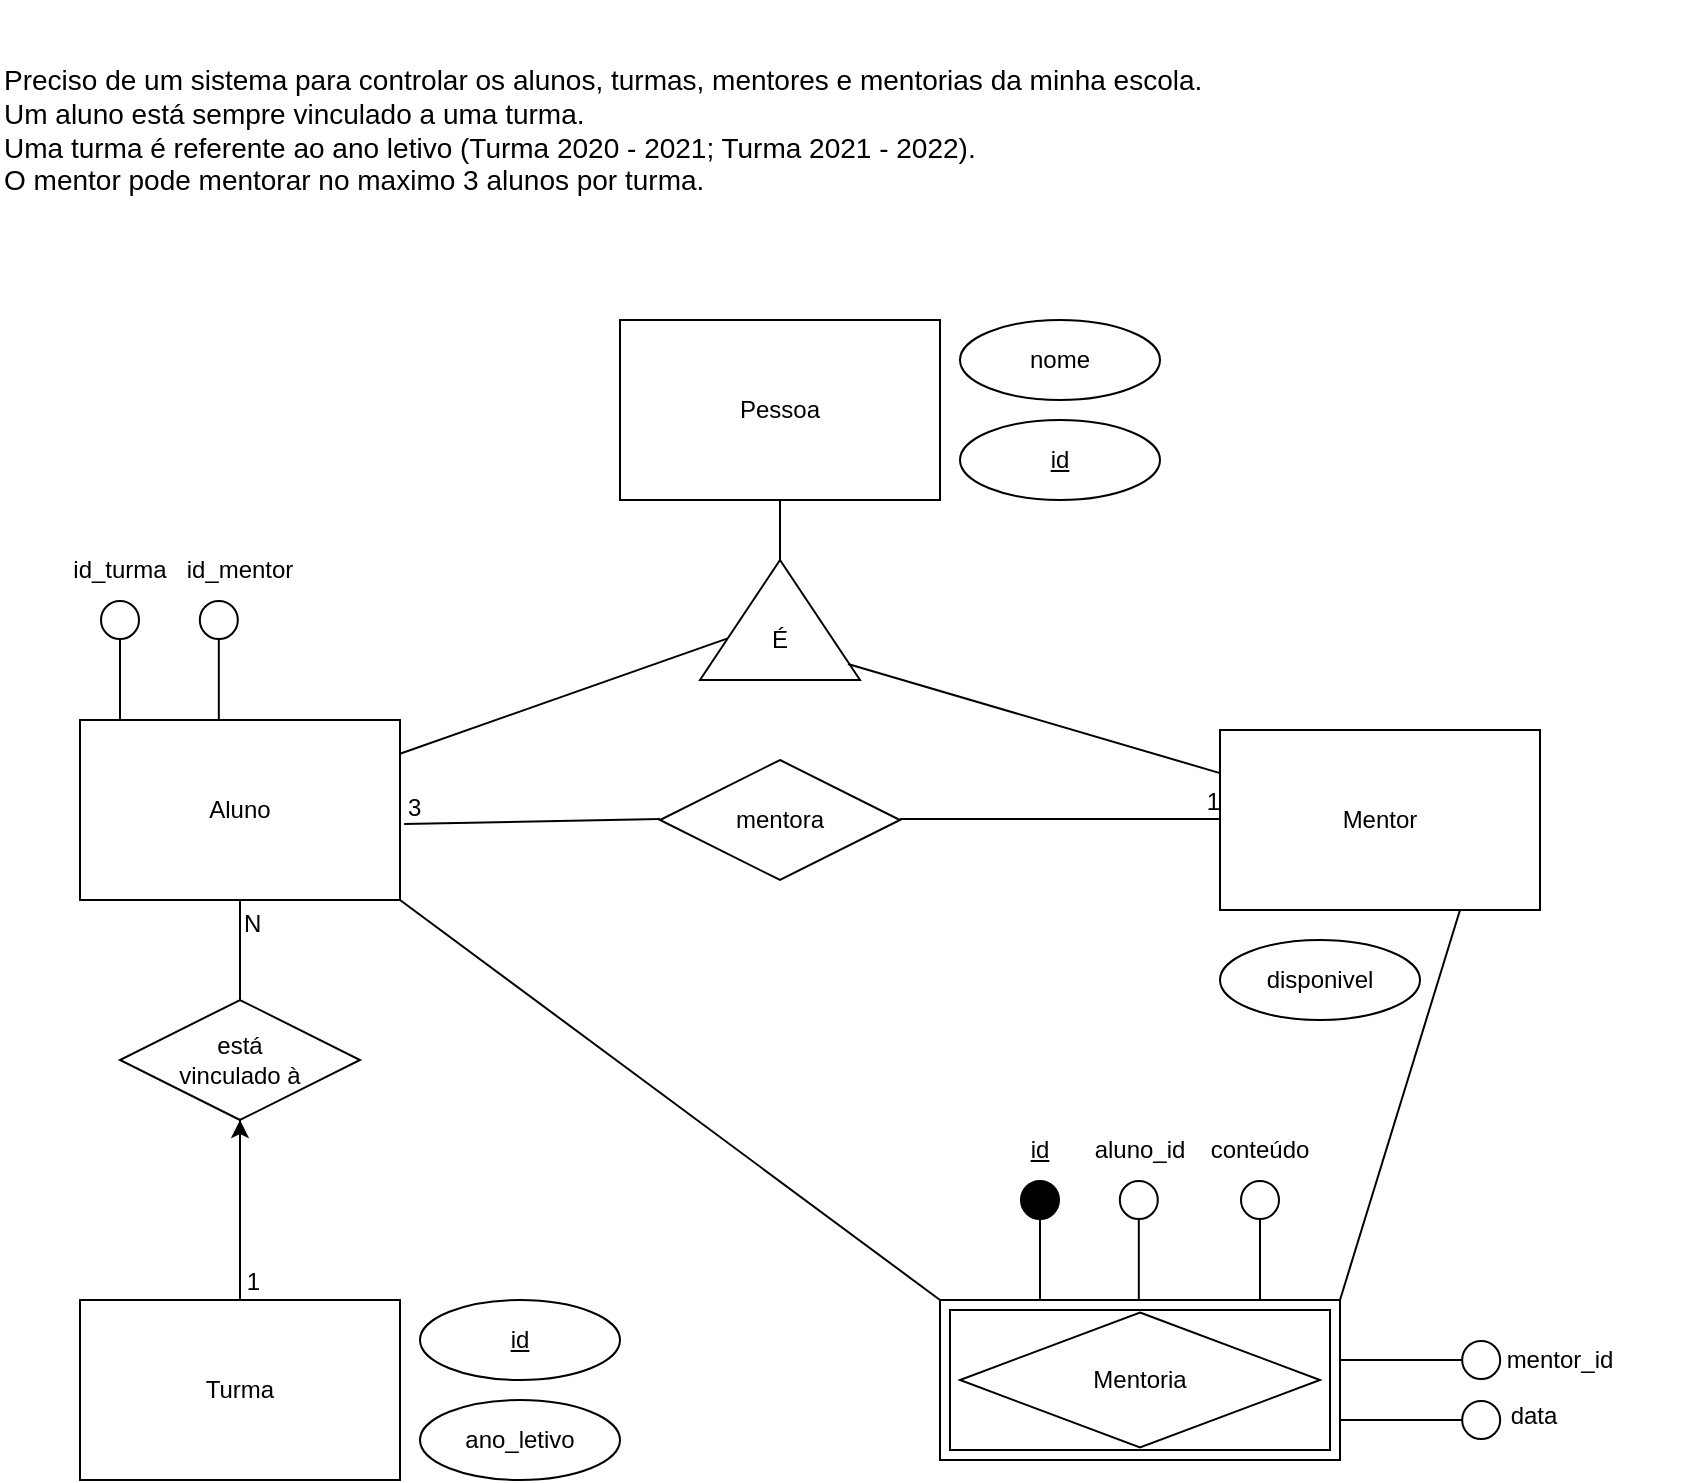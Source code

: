 <mxfile version="14.5.3" type="github">
  <diagram id="DFs7KdWJiQCUr092RV4H" name="Page-2">
    <mxGraphModel dx="1355" dy="806" grid="1" gridSize="10" guides="1" tooltips="1" connect="1" arrows="1" fold="1" page="1" pageScale="1" pageWidth="827" pageHeight="1169" math="0" shadow="0">
      <root>
        <mxCell id="0" />
        <mxCell id="1" parent="0" />
        <mxCell id="7G_TEaezDR4oQah2ZB9g-10" value="" style="rhombus;whiteSpace=wrap;html=1;" vertex="1" parent="1">
          <mxGeometry x="900" y="786.25" width="180" height="67.5" as="geometry" />
        </mxCell>
        <mxCell id="Z3gJZl96Js9K3rxOOWTj-28" value="Mentoria" style="shape=ext;margin=3;double=1;whiteSpace=wrap;html=1;align=center;fillColor=none;" parent="1" vertex="1">
          <mxGeometry x="890" y="780" width="200" height="80" as="geometry" />
        </mxCell>
        <mxCell id="Z3gJZl96Js9K3rxOOWTj-1" value="&lt;div&gt;Aluno&lt;/div&gt;" style="whiteSpace=wrap;html=1;align=center;" parent="1" vertex="1">
          <mxGeometry x="460" y="490" width="160" height="90" as="geometry" />
        </mxCell>
        <mxCell id="Z3gJZl96Js9K3rxOOWTj-2" value="Mentor" style="whiteSpace=wrap;html=1;align=center;" parent="1" vertex="1">
          <mxGeometry x="1030" y="495" width="160" height="90" as="geometry" />
        </mxCell>
        <mxCell id="Z3gJZl96Js9K3rxOOWTj-3" value="" style="edgeStyle=orthogonalEdgeStyle;rounded=0;orthogonalLoop=1;jettySize=auto;html=1;" parent="1" source="Z3gJZl96Js9K3rxOOWTj-4" target="Z3gJZl96Js9K3rxOOWTj-5" edge="1">
          <mxGeometry relative="1" as="geometry" />
        </mxCell>
        <mxCell id="Z3gJZl96Js9K3rxOOWTj-4" value="Turma" style="whiteSpace=wrap;html=1;align=center;" parent="1" vertex="1">
          <mxGeometry x="460" y="780" width="160" height="90" as="geometry" />
        </mxCell>
        <mxCell id="Z3gJZl96Js9K3rxOOWTj-5" value="&lt;div&gt;está &lt;br&gt;&lt;/div&gt;&lt;div&gt;vinculado à&lt;/div&gt;" style="shape=rhombus;perimeter=rhombusPerimeter;whiteSpace=wrap;html=1;align=center;fillColor=#FFFFFF;direction=west;" parent="1" vertex="1">
          <mxGeometry x="480" y="630" width="120" height="60" as="geometry" />
        </mxCell>
        <mxCell id="Z3gJZl96Js9K3rxOOWTj-6" value="" style="endArrow=none;html=1;rounded=0;startArrow=none;startFill=0;endFill=0;" parent="1" source="Z3gJZl96Js9K3rxOOWTj-5" target="Z3gJZl96Js9K3rxOOWTj-4" edge="1">
          <mxGeometry relative="1" as="geometry">
            <mxPoint x="540" y="220" as="sourcePoint" />
            <mxPoint x="730" y="220" as="targetPoint" />
            <Array as="points">
              <mxPoint x="540" y="720" />
            </Array>
          </mxGeometry>
        </mxCell>
        <mxCell id="Z3gJZl96Js9K3rxOOWTj-7" value="1" style="resizable=0;html=1;align=right;verticalAlign=bottom;" parent="Z3gJZl96Js9K3rxOOWTj-6" connectable="0" vertex="1">
          <mxGeometry x="1" relative="1" as="geometry">
            <mxPoint x="10" y="-0.34" as="offset" />
          </mxGeometry>
        </mxCell>
        <mxCell id="Z3gJZl96Js9K3rxOOWTj-8" value="" style="endArrow=none;html=1;rounded=0;entryX=0.5;entryY=1;entryDx=0;entryDy=0;" parent="1" source="Z3gJZl96Js9K3rxOOWTj-1" target="Z3gJZl96Js9K3rxOOWTj-5" edge="1">
          <mxGeometry relative="1" as="geometry">
            <mxPoint x="730" y="490" as="sourcePoint" />
            <mxPoint x="890" y="490" as="targetPoint" />
          </mxGeometry>
        </mxCell>
        <mxCell id="Z3gJZl96Js9K3rxOOWTj-9" value="N" style="resizable=0;html=1;align=left;verticalAlign=bottom;" parent="Z3gJZl96Js9K3rxOOWTj-8" connectable="0" vertex="1">
          <mxGeometry x="-1" relative="1" as="geometry">
            <mxPoint y="20" as="offset" />
          </mxGeometry>
        </mxCell>
        <mxCell id="Z3gJZl96Js9K3rxOOWTj-10" value="mentora" style="shape=rhombus;perimeter=rhombusPerimeter;whiteSpace=wrap;html=1;align=center;fillColor=#FFFFFF;" parent="1" vertex="1">
          <mxGeometry x="750" y="510" width="120" height="60" as="geometry" />
        </mxCell>
        <mxCell id="Z3gJZl96Js9K3rxOOWTj-11" value="" style="endArrow=none;html=1;rounded=0;" parent="1" edge="1">
          <mxGeometry relative="1" as="geometry">
            <mxPoint x="870" y="539.5" as="sourcePoint" />
            <mxPoint x="1030" y="539.5" as="targetPoint" />
          </mxGeometry>
        </mxCell>
        <mxCell id="Z3gJZl96Js9K3rxOOWTj-12" value="1" style="resizable=0;html=1;align=right;verticalAlign=bottom;" parent="Z3gJZl96Js9K3rxOOWTj-11" connectable="0" vertex="1">
          <mxGeometry x="1" relative="1" as="geometry" />
        </mxCell>
        <mxCell id="Z3gJZl96Js9K3rxOOWTj-13" value="" style="endArrow=none;html=1;rounded=0;exitX=1.013;exitY=0.578;exitDx=0;exitDy=0;exitPerimeter=0;" parent="1" source="Z3gJZl96Js9K3rxOOWTj-1" edge="1">
          <mxGeometry relative="1" as="geometry">
            <mxPoint x="624" y="539.5" as="sourcePoint" />
            <mxPoint x="750" y="539.5" as="targetPoint" />
          </mxGeometry>
        </mxCell>
        <mxCell id="Z3gJZl96Js9K3rxOOWTj-14" value="3" style="resizable=0;html=1;align=left;verticalAlign=bottom;" parent="Z3gJZl96Js9K3rxOOWTj-13" connectable="0" vertex="1">
          <mxGeometry x="-1" relative="1" as="geometry" />
        </mxCell>
        <mxCell id="Z3gJZl96Js9K3rxOOWTj-15" value="" style="resizable=0;html=1;align=right;verticalAlign=bottom;" parent="Z3gJZl96Js9K3rxOOWTj-13" connectable="0" vertex="1">
          <mxGeometry x="1" relative="1" as="geometry" />
        </mxCell>
        <mxCell id="Z3gJZl96Js9K3rxOOWTj-16" value="&lt;u&gt;id&lt;/u&gt;" style="ellipse;whiteSpace=wrap;html=1;align=center;fillColor=#FFFFFF;" parent="1" vertex="1">
          <mxGeometry x="630" y="780" width="100" height="40" as="geometry" />
        </mxCell>
        <mxCell id="Z3gJZl96Js9K3rxOOWTj-17" value="ano_letivo" style="ellipse;whiteSpace=wrap;html=1;align=center;fillColor=#FFFFFF;" parent="1" vertex="1">
          <mxGeometry x="630" y="830" width="100" height="40" as="geometry" />
        </mxCell>
        <mxCell id="Z3gJZl96Js9K3rxOOWTj-18" value="&lt;u&gt;id&lt;/u&gt;" style="ellipse;whiteSpace=wrap;html=1;align=center;fillColor=#FFFFFF;" parent="1" vertex="1">
          <mxGeometry x="900" y="340" width="100" height="40" as="geometry" />
        </mxCell>
        <mxCell id="Z3gJZl96Js9K3rxOOWTj-19" value="nome" style="ellipse;whiteSpace=wrap;html=1;align=center;fillColor=#FFFFFF;" parent="1" vertex="1">
          <mxGeometry x="900" y="290" width="100" height="40" as="geometry" />
        </mxCell>
        <mxCell id="Z3gJZl96Js9K3rxOOWTj-20" value="disponivel" style="ellipse;whiteSpace=wrap;html=1;align=center;fillColor=#FFFFFF;" parent="1" vertex="1">
          <mxGeometry x="1030" y="600" width="100" height="40" as="geometry" />
        </mxCell>
        <mxCell id="Z3gJZl96Js9K3rxOOWTj-21" value="Pessoa" style="whiteSpace=wrap;html=1;align=center;" parent="1" vertex="1">
          <mxGeometry x="730" y="290" width="160" height="90" as="geometry" />
        </mxCell>
        <mxCell id="Z3gJZl96Js9K3rxOOWTj-22" value="" style="triangle;whiteSpace=wrap;html=1;fillColor=#FFFFFF;rotation=-90;" parent="1" vertex="1">
          <mxGeometry x="780" y="400" width="60" height="80" as="geometry" />
        </mxCell>
        <mxCell id="Z3gJZl96Js9K3rxOOWTj-23" value="&lt;div&gt;É&lt;/div&gt;" style="text;html=1;strokeColor=none;fillColor=none;align=center;verticalAlign=middle;whiteSpace=wrap;rounded=0;" parent="1" vertex="1">
          <mxGeometry x="790" y="440" width="40" height="20" as="geometry" />
        </mxCell>
        <mxCell id="Z3gJZl96Js9K3rxOOWTj-24" value="" style="endArrow=none;html=1;entryX=0.133;entryY=0.925;entryDx=0;entryDy=0;entryPerimeter=0;" parent="1" source="Z3gJZl96Js9K3rxOOWTj-2" target="Z3gJZl96Js9K3rxOOWTj-22" edge="1">
          <mxGeometry width="50" height="50" relative="1" as="geometry">
            <mxPoint x="790" y="530" as="sourcePoint" />
            <mxPoint x="840" y="480" as="targetPoint" />
          </mxGeometry>
        </mxCell>
        <mxCell id="Z3gJZl96Js9K3rxOOWTj-25" value="" style="endArrow=none;html=1;" parent="1" source="Z3gJZl96Js9K3rxOOWTj-22" target="Z3gJZl96Js9K3rxOOWTj-1" edge="1">
          <mxGeometry width="50" height="50" relative="1" as="geometry">
            <mxPoint x="650" y="370" as="sourcePoint" />
            <mxPoint x="700" y="510" as="targetPoint" />
          </mxGeometry>
        </mxCell>
        <mxCell id="Z3gJZl96Js9K3rxOOWTj-26" value="" style="endArrow=none;html=1;" parent="1" source="Z3gJZl96Js9K3rxOOWTj-22" target="Z3gJZl96Js9K3rxOOWTj-21" edge="1">
          <mxGeometry width="50" height="50" relative="1" as="geometry">
            <mxPoint x="860" y="450" as="sourcePoint" />
            <mxPoint x="910" y="400" as="targetPoint" />
          </mxGeometry>
        </mxCell>
        <mxCell id="Z3gJZl96Js9K3rxOOWTj-27" value="&lt;div style=&quot;font-size: 14px&quot;&gt;&lt;font style=&quot;font-size: 14px ; background-color: rgb(255 , 255 , 255)&quot;&gt;Preciso de um sistema para controlar os alunos, turmas, mentores e mentorias da minha escola.&lt;/font&gt;&lt;/div&gt;&lt;div style=&quot;font-size: 14px&quot;&gt;&lt;font style=&quot;font-size: 14px ; background-color: rgb(255 , 255 , 255)&quot;&gt;Um aluno está sempre vinculado a uma turma.&lt;/font&gt;&lt;/div&gt;&lt;div style=&quot;font-size: 14px&quot;&gt;&lt;font style=&quot;font-size: 14px ; background-color: rgb(255 , 255 , 255)&quot;&gt;Uma turma é referente ao ano letivo (Turma 2020 - 2021; Turma 2021 - 2022).&lt;/font&gt;&lt;/div&gt;&lt;div style=&quot;font-size: 14px&quot;&gt;&lt;font style=&quot;font-size: 14px ; background-color: rgb(255 , 255 , 255)&quot;&gt;O mentor pode mentorar no maximo 3 alunos por turma.&lt;/font&gt;&lt;/div&gt;" style="text;html=1;align=left;verticalAlign=middle;whiteSpace=wrap;rounded=0;" parent="1" vertex="1">
          <mxGeometry x="420" y="130" width="850" height="130" as="geometry" />
        </mxCell>
        <mxCell id="Z3gJZl96Js9K3rxOOWTj-34" value="" style="endArrow=oval;html=1;endFill=1;strokeWidth=1;endSize=19;" parent="1" edge="1">
          <mxGeometry width="50" height="50" relative="1" as="geometry">
            <mxPoint x="940" y="780" as="sourcePoint" />
            <mxPoint x="940" y="730" as="targetPoint" />
          </mxGeometry>
        </mxCell>
        <mxCell id="Z3gJZl96Js9K3rxOOWTj-35" value="&lt;u&gt;id&lt;/u&gt;" style="text;html=1;strokeColor=none;fillColor=none;align=center;verticalAlign=middle;whiteSpace=wrap;rounded=0;" parent="1" vertex="1">
          <mxGeometry x="920" y="695" width="40" height="20" as="geometry" />
        </mxCell>
        <mxCell id="Z3gJZl96Js9K3rxOOWTj-36" value="" style="endArrow=oval;html=1;endFill=0;strokeWidth=1;endSize=19;" parent="1" edge="1">
          <mxGeometry width="50" height="50" relative="1" as="geometry">
            <mxPoint x="989.41" y="780" as="sourcePoint" />
            <mxPoint x="989.41" y="730" as="targetPoint" />
          </mxGeometry>
        </mxCell>
        <mxCell id="Z3gJZl96Js9K3rxOOWTj-37" value="aluno_id" style="text;html=1;strokeColor=none;fillColor=none;align=center;verticalAlign=middle;whiteSpace=wrap;rounded=0;" parent="1" vertex="1">
          <mxGeometry x="970" y="695" width="40" height="20" as="geometry" />
        </mxCell>
        <mxCell id="Z3gJZl96Js9K3rxOOWTj-38" value="" style="endArrow=oval;html=1;endFill=0;strokeWidth=1;endSize=19;" parent="1" edge="1">
          <mxGeometry width="50" height="50" relative="1" as="geometry">
            <mxPoint x="1050" y="780" as="sourcePoint" />
            <mxPoint x="1050" y="730" as="targetPoint" />
          </mxGeometry>
        </mxCell>
        <mxCell id="Z3gJZl96Js9K3rxOOWTj-39" value="conteúdo" style="text;html=1;strokeColor=none;fillColor=none;align=center;verticalAlign=middle;whiteSpace=wrap;rounded=0;" parent="1" vertex="1">
          <mxGeometry x="1030" y="695" width="40" height="20" as="geometry" />
        </mxCell>
        <mxCell id="Z3gJZl96Js9K3rxOOWTj-40" value="" style="endArrow=oval;html=1;endFill=0;strokeWidth=1;endSize=19;" parent="1" edge="1">
          <mxGeometry width="50" height="50" relative="1" as="geometry">
            <mxPoint x="480" y="490" as="sourcePoint" />
            <mxPoint x="480" y="440" as="targetPoint" />
          </mxGeometry>
        </mxCell>
        <mxCell id="Z3gJZl96Js9K3rxOOWTj-41" value="id_turma" style="text;html=1;strokeColor=none;fillColor=none;align=center;verticalAlign=middle;whiteSpace=wrap;rounded=0;" parent="1" vertex="1">
          <mxGeometry x="460" y="405" width="40" height="20" as="geometry" />
        </mxCell>
        <mxCell id="Z3gJZl96Js9K3rxOOWTj-42" value="" style="endArrow=oval;html=1;endFill=0;strokeWidth=1;endSize=19;" parent="1" edge="1">
          <mxGeometry width="50" height="50" relative="1" as="geometry">
            <mxPoint x="529.41" y="490" as="sourcePoint" />
            <mxPoint x="529.41" y="440" as="targetPoint" />
          </mxGeometry>
        </mxCell>
        <mxCell id="Z3gJZl96Js9K3rxOOWTj-43" value="id_mentor" style="text;html=1;strokeColor=none;fillColor=none;align=center;verticalAlign=middle;whiteSpace=wrap;rounded=0;" parent="1" vertex="1">
          <mxGeometry x="520" y="405" width="40" height="20" as="geometry" />
        </mxCell>
        <mxCell id="7G_TEaezDR4oQah2ZB9g-1" value="" style="endArrow=oval;html=1;endFill=0;strokeWidth=1;endSize=19;" edge="1" parent="1">
          <mxGeometry width="50" height="50" relative="1" as="geometry">
            <mxPoint x="1090.0" y="810" as="sourcePoint" />
            <mxPoint x="1160.59" y="810" as="targetPoint" />
          </mxGeometry>
        </mxCell>
        <mxCell id="7G_TEaezDR4oQah2ZB9g-2" value="mentor_id" style="text;html=1;strokeColor=none;fillColor=none;align=center;verticalAlign=middle;whiteSpace=wrap;rounded=0;" vertex="1" parent="1">
          <mxGeometry x="1180" y="800" width="40" height="20" as="geometry" />
        </mxCell>
        <mxCell id="7G_TEaezDR4oQah2ZB9g-4" value="" style="endArrow=oval;html=1;endFill=0;strokeWidth=1;endSize=19;" edge="1" parent="1">
          <mxGeometry width="50" height="50" relative="1" as="geometry">
            <mxPoint x="1090" y="840" as="sourcePoint" />
            <mxPoint x="1160.59" y="840" as="targetPoint" />
          </mxGeometry>
        </mxCell>
        <mxCell id="7G_TEaezDR4oQah2ZB9g-5" value="data" style="text;html=1;strokeColor=none;fillColor=none;align=center;verticalAlign=middle;whiteSpace=wrap;rounded=0;" vertex="1" parent="1">
          <mxGeometry x="1167" y="813" width="40" height="50" as="geometry" />
        </mxCell>
        <mxCell id="7G_TEaezDR4oQah2ZB9g-12" value="" style="endArrow=none;html=1;exitX=0;exitY=0;exitDx=0;exitDy=0;" edge="1" parent="1" source="Z3gJZl96Js9K3rxOOWTj-28">
          <mxGeometry width="50" height="50" relative="1" as="geometry">
            <mxPoint x="570" y="630" as="sourcePoint" />
            <mxPoint x="620" y="580" as="targetPoint" />
          </mxGeometry>
        </mxCell>
        <mxCell id="7G_TEaezDR4oQah2ZB9g-13" value="" style="endArrow=none;html=1;exitX=1;exitY=0;exitDx=0;exitDy=0;entryX=0.75;entryY=1;entryDx=0;entryDy=0;" edge="1" parent="1" source="Z3gJZl96Js9K3rxOOWTj-28" target="Z3gJZl96Js9K3rxOOWTj-2">
          <mxGeometry width="50" height="50" relative="1" as="geometry">
            <mxPoint x="1300" y="786.25" as="sourcePoint" />
            <mxPoint x="1030" y="586.25" as="targetPoint" />
          </mxGeometry>
        </mxCell>
      </root>
    </mxGraphModel>
  </diagram>
</mxfile>
